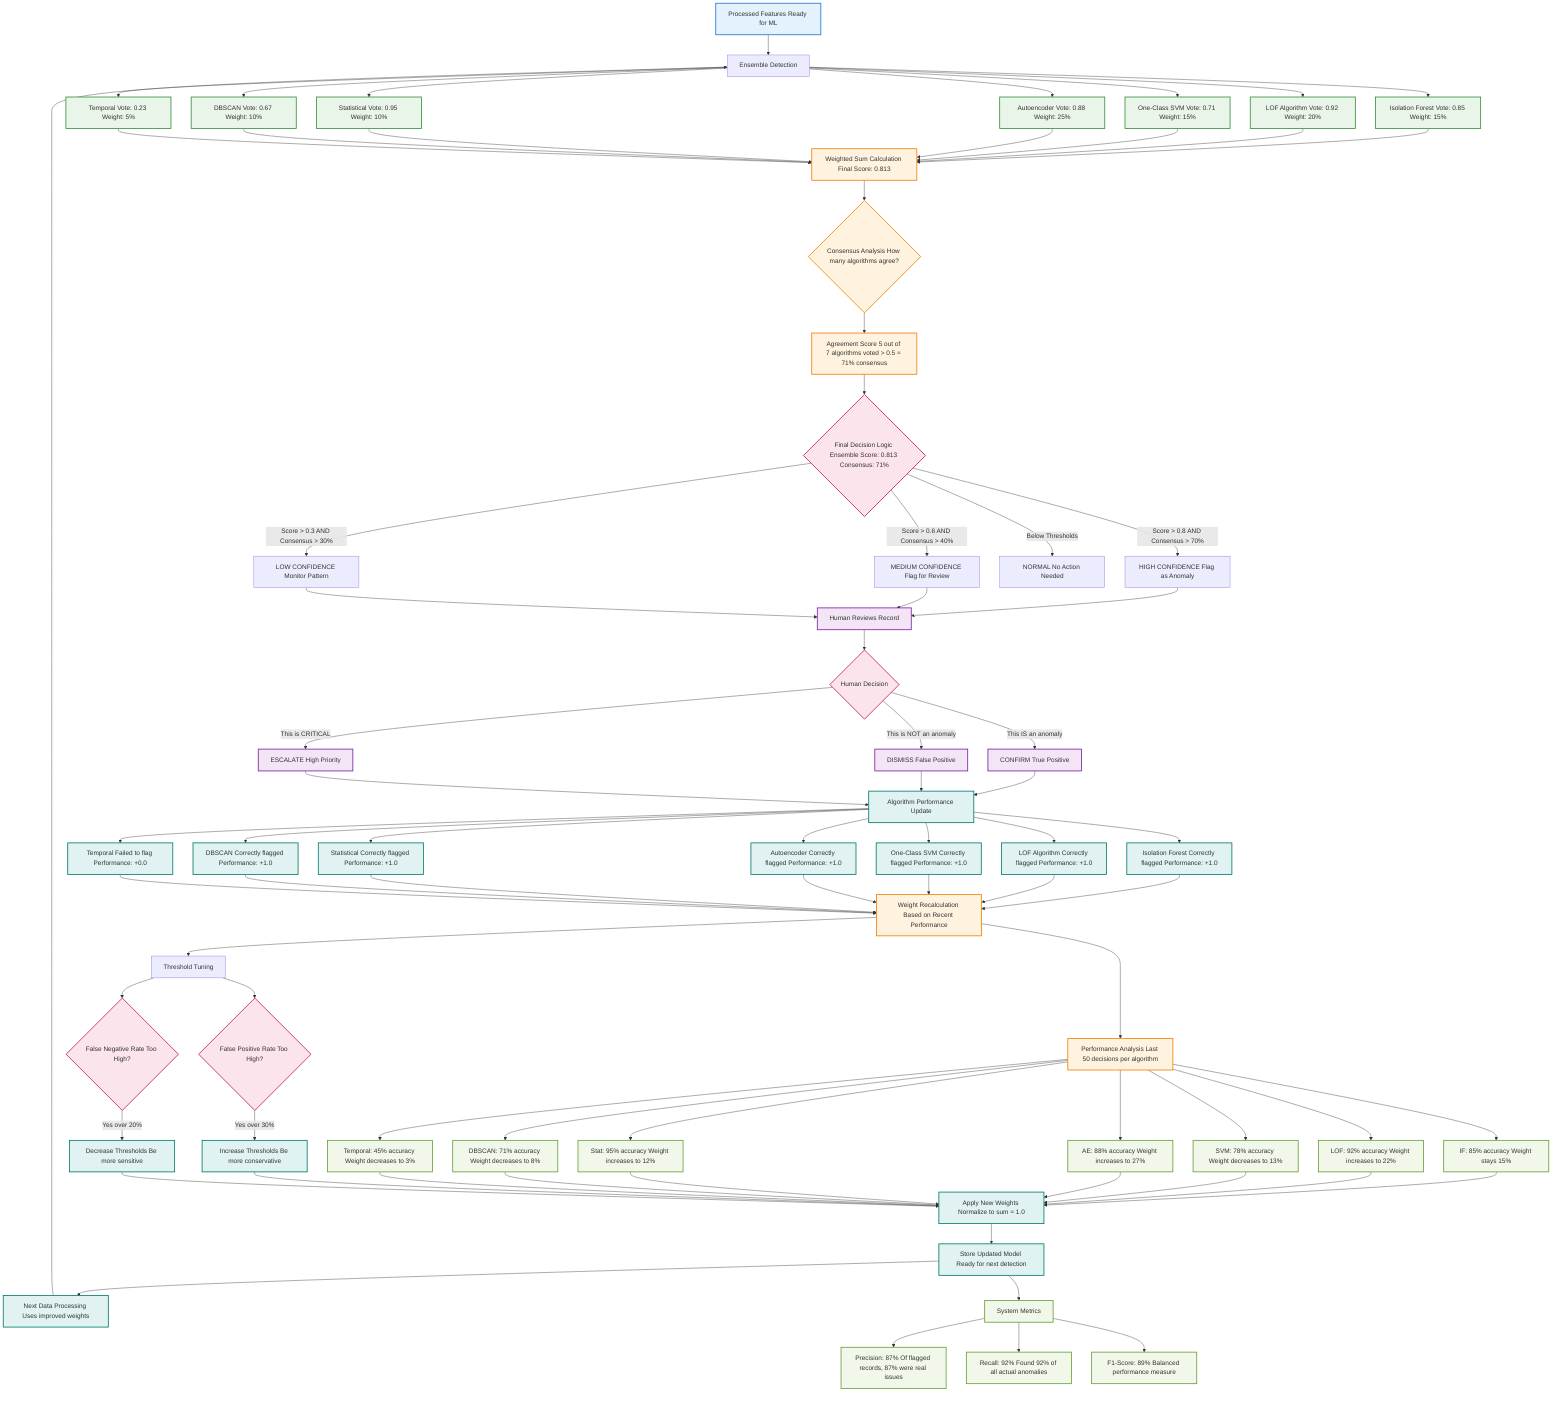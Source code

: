 graph TD
    %% Input Data
    A["Processed Features Ready for ML"] --> B["Ensemble Detection"]
    
    %% Algorithm Voting
    B --> C1["Isolation Forest Vote: 0.85 Weight: 15%"]
    B --> C2["LOF Algorithm Vote: 0.92 Weight: 20%"]
    B --> C3["One-Class SVM Vote: 0.71 Weight: 15%"]
    B --> C4["Autoencoder Vote: 0.88 Weight: 25%"]
    B --> C5["Statistical Vote: 0.95 Weight: 10%"]
    B --> C6["DBSCAN Vote: 0.67 Weight: 10%"]
    B --> C7["Temporal Vote: 0.23 Weight: 5%"]
    
    %% Weighted Calculation
    C1 --> D["Weighted Sum Calculation Final Score: 0.813"]
    C2 --> D
    C3 --> D
    C4 --> D
    C5 --> D
    C6 --> D
    C7 --> D
    
    %% Consensus Check
    D --> E{"Consensus Analysis How many algorithms agree?"}
    E --> E1["Agreement Score 5 out of 7 algorithms voted > 0.5 = 71% consensus"]
    
    %% Final Decision
    E1 --> F{"Final Decision Logic Ensemble Score: 0.813 Consensus: 71%"}
    
    F -->|Score > 0.8 AND Consensus > 70%| G1["HIGH CONFIDENCE Flag as Anomaly"]
    F -->|Score > 0.6 AND Consensus > 40%| G2["MEDIUM CONFIDENCE Flag for Review"]
    F -->|Score > 0.3 AND Consensus > 30%| G3["LOW CONFIDENCE Monitor Pattern"]
    F -->|Below Thresholds| G4["NORMAL No Action Needed"]
    
    %% Human Feedback
    G1 --> H["Human Reviews Record"]
    G2 --> H
    G3 --> H
    
    H --> I{"Human Decision"}
    I -->|This IS an anomaly| J1["CONFIRM True Positive"]
    I -->|This is NOT an anomaly| J2["DISMISS False Positive"]
    I -->|This is CRITICAL| J3["ESCALATE High Priority"]
    
    %% Performance Tracking
    J1 --> K["Algorithm Performance Update"]
    J2 --> K
    J3 --> K
    
    %% Individual Algorithm Learning
    K --> L1["Isolation Forest Correctly flagged Performance: +1.0"]
    K --> L2["LOF Algorithm Correctly flagged Performance: +1.0"]
    K --> L3["One-Class SVM Correctly flagged Performance: +1.0"]
    K --> L4["Autoencoder Correctly flagged Performance: +1.0"]
    K --> L5["Statistical Correctly flagged Performance: +1.0"]
    K --> L6["DBSCAN Correctly flagged Performance: +1.0"]
    K --> L7["Temporal Failed to flag Performance: +0.0"]
    
    %% Weight Adjustment Logic
    L1 --> M["Weight Recalculation Based on Recent Performance"]
    L2 --> M
    L3 --> M
    L4 --> M
    L5 --> M
    L6 --> M
    L7 --> M
    
    M --> N["Performance Analysis Last 50 decisions per algorithm"]
    N --> N1["IF: 85% accuracy Weight stays 15%"]
    N --> N2["LOF: 92% accuracy Weight increases to 22%"]
    N --> N3["SVM: 78% accuracy Weight decreases to 13%"]
    N --> N4["AE: 88% accuracy Weight increases to 27%"]
    N --> N5["Stat: 95% accuracy Weight increases to 12%"]
    N --> N6["DBSCAN: 71% accuracy Weight decreases to 8%"]
    N --> N7["Temporal: 45% accuracy Weight decreases to 3%"]
    
    %% New Weights Applied
    N1 --> O["Apply New Weights Normalize to sum = 1.0"]
    N2 --> O
    N3 --> O
    N4 --> O
    N5 --> O
    N6 --> O
    N7 --> O
    
    %% Continuous Improvement
    O --> P["Store Updated Model Ready for next detection"]
    P --> Q["Next Data Processing Uses improved weights"]
    Q --> B
    
    %% Threshold Adaptation
    M --> R["Threshold Tuning"]
    R --> R1{"False Positive Rate Too High?"}
    R --> R2{"False Negative Rate Too High?"}
    
    R1 -->|Yes over 30%| S1["Increase Thresholds Be more conservative"]
    R2 -->|Yes over 20%| S2["Decrease Thresholds Be more sensitive"]
    
    S1 --> O
    S2 --> O
    
    %% Performance Metrics
    P --> T["System Metrics"]
    T --> T1["Precision: 87% Of flagged records, 87% were real issues"]
    T --> T2["Recall: 92% Found 92% of all actual anomalies"]
    T --> T3["F1-Score: 89% Balanced performance measure"]
    
    %% Styling for clarity
    classDef inputStyle fill:#e3f2fd,stroke:#1976d2,stroke-width:2px
    classDef algorithmStyle fill:#e8f5e8,stroke:#388e3c,stroke-width:2px
    classDef calculationStyle fill:#fff3e0,stroke:#f57c00,stroke-width:2px
    classDef decisionStyle fill:#fce4ec,stroke:#c2185b,stroke-width:2px
    classDef humanStyle fill:#f3e5f5,stroke:#7b1fa2,stroke-width:2px
    classDef learningStyle fill:#e0f2f1,stroke:#00796b,stroke-width:2px
    classDef metricsStyle fill:#f1f8e9,stroke:#689f38,stroke-width:2px
    
    class A inputStyle
    class C1,C2,C3,C4,C5,C6,C7 algorithmStyle
    class D,E,E1,M,N calculationStyle
    class F,I,R1,R2 decisionStyle
    class H,J1,J2,J3 humanStyle
    class K,L1,L2,L3,L4,L5,L6,L7,O,P,Q,S1,S2 learningStyle
    class T,T1,T2,T3,N1,N2,N3,N4,N5,N6,N7 metricsStyle